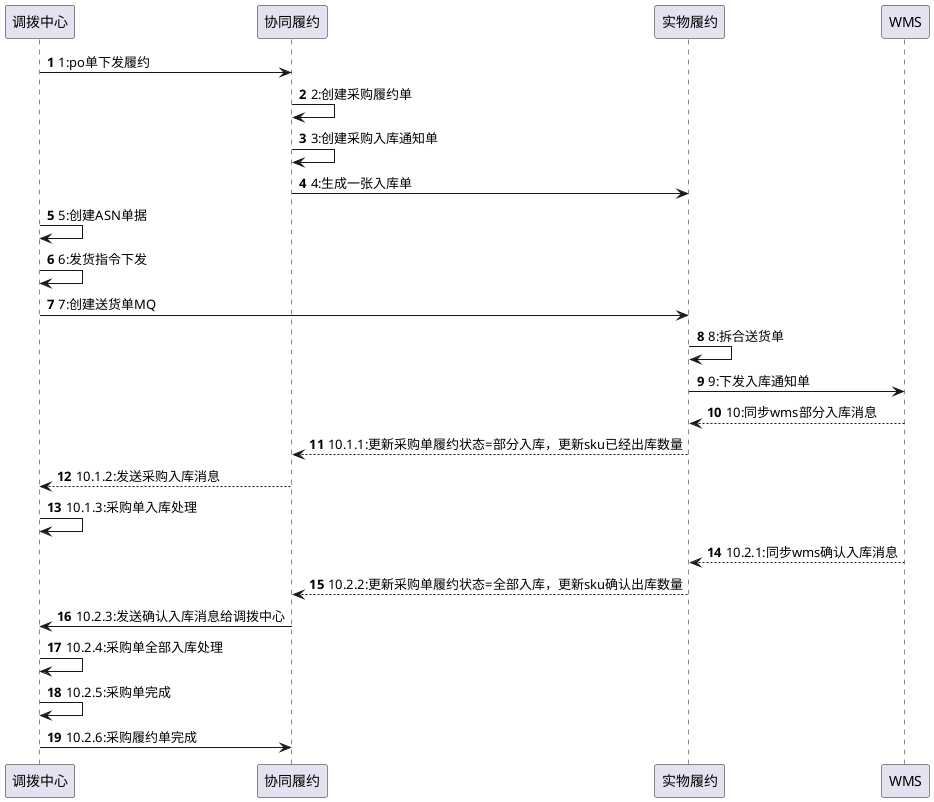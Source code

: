 @startuml
'https://plantuml.com/sequence-diagram

autonumber

note over 调拨中心
end note
调拨中心 -> 协同履约: 1:po单下发履约
协同履约 -> 协同履约: 2:创建采购履约单
协同履约 -> 协同履约: 3:创建采购入库通知单
协同履约 -> 实物履约: 4:生成一张入库单
调拨中心 -> 调拨中心: 5:创建ASN单据
调拨中心 -> 调拨中心: 6:发货指令下发
调拨中心 -> 实物履约:7:创建送货单MQ
实物履约 -> 实物履约: 8:拆合送货单
实物履约 -> WMS: 9:下发入库通知单
WMS --> 实物履约: 10:同步wms部分入库消息
实物履约 --> 协同履约: 10.1.1:更新采购单履约状态=部分入库，更新sku已经出库数量
协同履约 --> 调拨中心: 10.1.2:发送采购入库消息
调拨中心 -> 调拨中心: 10.1.3:采购单入库处理
WMS --> 实物履约: 10.2.1:同步wms确认入库消息
实物履约 --> 协同履约: 10.2.2:更新采购单履约状态=全部入库，更新sku确认出库数量
协同履约 -> 调拨中心: 10.2.3:发送确认入库消息给调拨中心
调拨中心 -> 调拨中心: 10.2.4:采购单全部入库处理
调拨中心 -> 调拨中心: 10.2.5:采购单完成
调拨中心 -> 协同履约: 10.2.6:采购履约单完成
@enduml